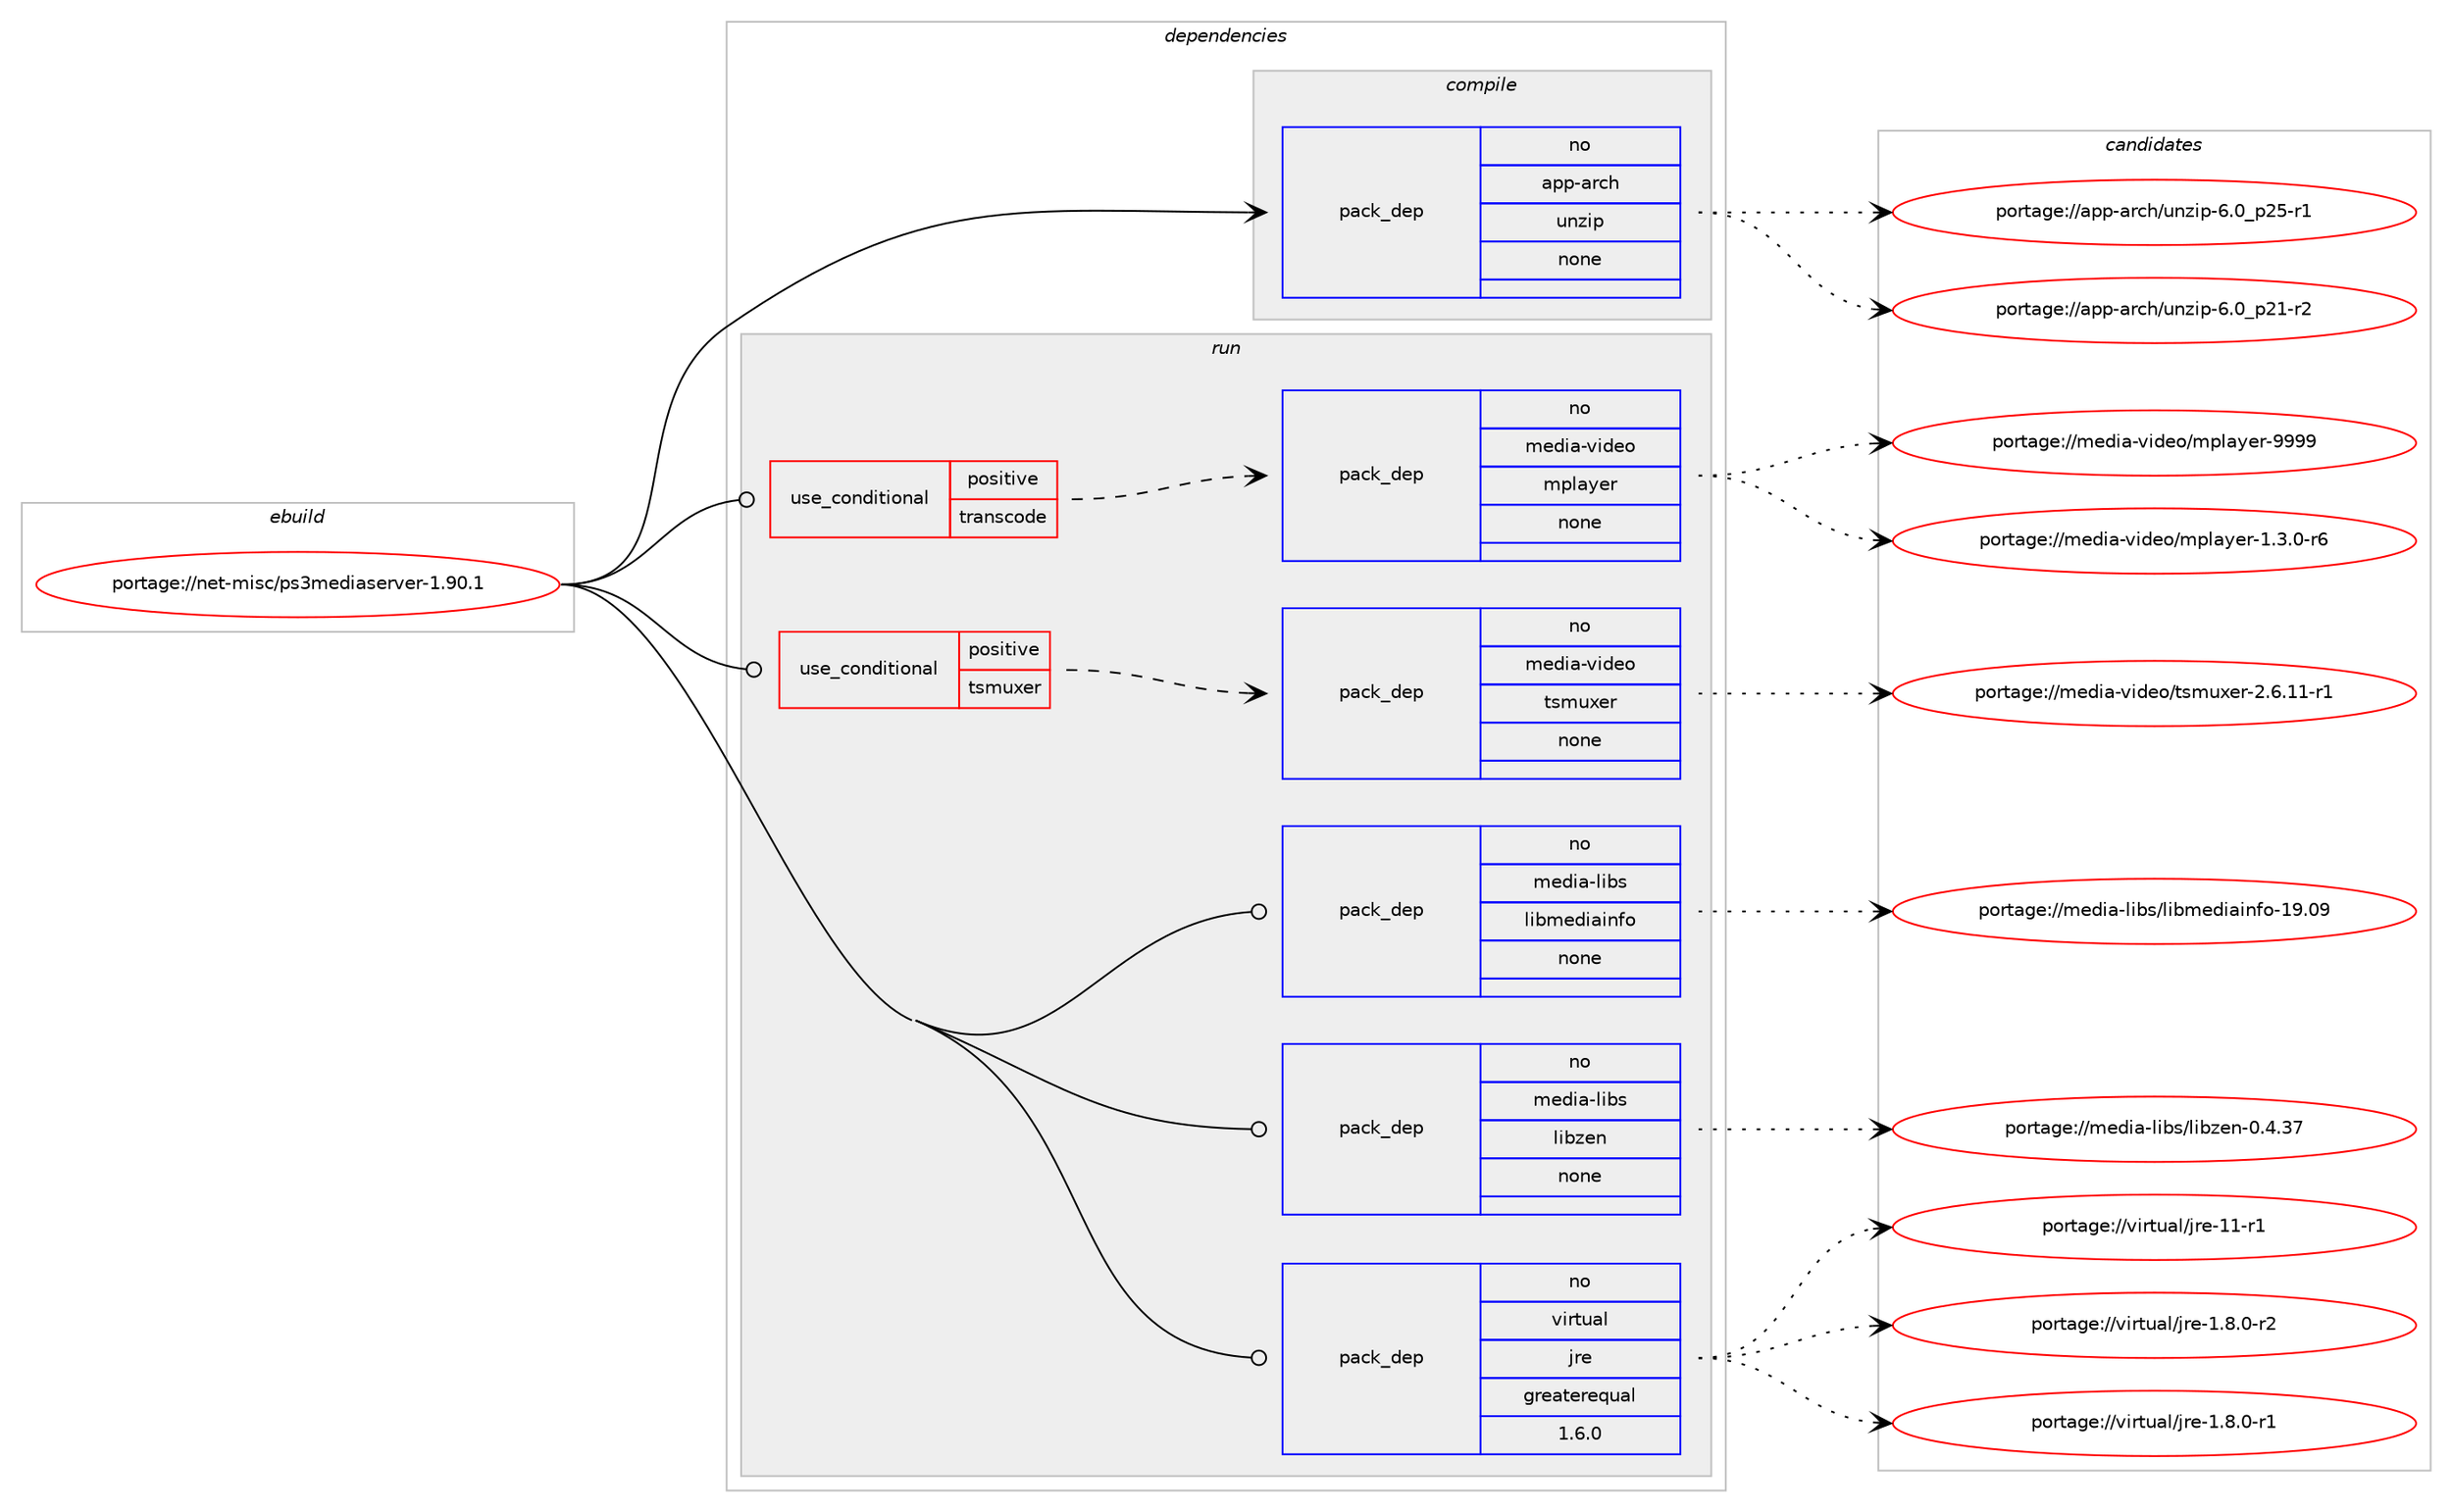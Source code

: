 digraph prolog {

# *************
# Graph options
# *************

newrank=true;
concentrate=true;
compound=true;
graph [rankdir=LR,fontname=Helvetica,fontsize=10,ranksep=1.5];#, ranksep=2.5, nodesep=0.2];
edge  [arrowhead=vee];
node  [fontname=Helvetica,fontsize=10];

# **********
# The ebuild
# **********

subgraph cluster_leftcol {
color=gray;
rank=same;
label=<<i>ebuild</i>>;
id [label="portage://net-misc/ps3mediaserver-1.90.1", color=red, width=4, href="../net-misc/ps3mediaserver-1.90.1.svg"];
}

# ****************
# The dependencies
# ****************

subgraph cluster_midcol {
color=gray;
label=<<i>dependencies</i>>;
subgraph cluster_compile {
fillcolor="#eeeeee";
style=filled;
label=<<i>compile</i>>;
subgraph pack16807 {
dependency20421 [label=<<TABLE BORDER="0" CELLBORDER="1" CELLSPACING="0" CELLPADDING="4" WIDTH="220"><TR><TD ROWSPAN="6" CELLPADDING="30">pack_dep</TD></TR><TR><TD WIDTH="110">no</TD></TR><TR><TD>app-arch</TD></TR><TR><TD>unzip</TD></TR><TR><TD>none</TD></TR><TR><TD></TD></TR></TABLE>>, shape=none, color=blue];
}
id:e -> dependency20421:w [weight=20,style="solid",arrowhead="vee"];
}
subgraph cluster_compileandrun {
fillcolor="#eeeeee";
style=filled;
label=<<i>compile and run</i>>;
}
subgraph cluster_run {
fillcolor="#eeeeee";
style=filled;
label=<<i>run</i>>;
subgraph cond3270 {
dependency20422 [label=<<TABLE BORDER="0" CELLBORDER="1" CELLSPACING="0" CELLPADDING="4"><TR><TD ROWSPAN="3" CELLPADDING="10">use_conditional</TD></TR><TR><TD>positive</TD></TR><TR><TD>transcode</TD></TR></TABLE>>, shape=none, color=red];
subgraph pack16808 {
dependency20423 [label=<<TABLE BORDER="0" CELLBORDER="1" CELLSPACING="0" CELLPADDING="4" WIDTH="220"><TR><TD ROWSPAN="6" CELLPADDING="30">pack_dep</TD></TR><TR><TD WIDTH="110">no</TD></TR><TR><TD>media-video</TD></TR><TR><TD>mplayer</TD></TR><TR><TD>none</TD></TR><TR><TD></TD></TR></TABLE>>, shape=none, color=blue];
}
dependency20422:e -> dependency20423:w [weight=20,style="dashed",arrowhead="vee"];
}
id:e -> dependency20422:w [weight=20,style="solid",arrowhead="odot"];
subgraph cond3271 {
dependency20424 [label=<<TABLE BORDER="0" CELLBORDER="1" CELLSPACING="0" CELLPADDING="4"><TR><TD ROWSPAN="3" CELLPADDING="10">use_conditional</TD></TR><TR><TD>positive</TD></TR><TR><TD>tsmuxer</TD></TR></TABLE>>, shape=none, color=red];
subgraph pack16809 {
dependency20425 [label=<<TABLE BORDER="0" CELLBORDER="1" CELLSPACING="0" CELLPADDING="4" WIDTH="220"><TR><TD ROWSPAN="6" CELLPADDING="30">pack_dep</TD></TR><TR><TD WIDTH="110">no</TD></TR><TR><TD>media-video</TD></TR><TR><TD>tsmuxer</TD></TR><TR><TD>none</TD></TR><TR><TD></TD></TR></TABLE>>, shape=none, color=blue];
}
dependency20424:e -> dependency20425:w [weight=20,style="dashed",arrowhead="vee"];
}
id:e -> dependency20424:w [weight=20,style="solid",arrowhead="odot"];
subgraph pack16810 {
dependency20426 [label=<<TABLE BORDER="0" CELLBORDER="1" CELLSPACING="0" CELLPADDING="4" WIDTH="220"><TR><TD ROWSPAN="6" CELLPADDING="30">pack_dep</TD></TR><TR><TD WIDTH="110">no</TD></TR><TR><TD>media-libs</TD></TR><TR><TD>libmediainfo</TD></TR><TR><TD>none</TD></TR><TR><TD></TD></TR></TABLE>>, shape=none, color=blue];
}
id:e -> dependency20426:w [weight=20,style="solid",arrowhead="odot"];
subgraph pack16811 {
dependency20427 [label=<<TABLE BORDER="0" CELLBORDER="1" CELLSPACING="0" CELLPADDING="4" WIDTH="220"><TR><TD ROWSPAN="6" CELLPADDING="30">pack_dep</TD></TR><TR><TD WIDTH="110">no</TD></TR><TR><TD>media-libs</TD></TR><TR><TD>libzen</TD></TR><TR><TD>none</TD></TR><TR><TD></TD></TR></TABLE>>, shape=none, color=blue];
}
id:e -> dependency20427:w [weight=20,style="solid",arrowhead="odot"];
subgraph pack16812 {
dependency20428 [label=<<TABLE BORDER="0" CELLBORDER="1" CELLSPACING="0" CELLPADDING="4" WIDTH="220"><TR><TD ROWSPAN="6" CELLPADDING="30">pack_dep</TD></TR><TR><TD WIDTH="110">no</TD></TR><TR><TD>virtual</TD></TR><TR><TD>jre</TD></TR><TR><TD>greaterequal</TD></TR><TR><TD>1.6.0</TD></TR></TABLE>>, shape=none, color=blue];
}
id:e -> dependency20428:w [weight=20,style="solid",arrowhead="odot"];
}
}

# **************
# The candidates
# **************

subgraph cluster_choices {
rank=same;
color=gray;
label=<<i>candidates</i>>;

subgraph choice16807 {
color=black;
nodesep=1;
choice9711211245971149910447117110122105112455446489511250534511449 [label="portage://app-arch/unzip-6.0_p25-r1", color=red, width=4,href="../app-arch/unzip-6.0_p25-r1.svg"];
choice9711211245971149910447117110122105112455446489511250494511450 [label="portage://app-arch/unzip-6.0_p21-r2", color=red, width=4,href="../app-arch/unzip-6.0_p21-r2.svg"];
dependency20421:e -> choice9711211245971149910447117110122105112455446489511250534511449:w [style=dotted,weight="100"];
dependency20421:e -> choice9711211245971149910447117110122105112455446489511250494511450:w [style=dotted,weight="100"];
}
subgraph choice16808 {
color=black;
nodesep=1;
choice109101100105974511810510010111147109112108971211011144557575757 [label="portage://media-video/mplayer-9999", color=red, width=4,href="../media-video/mplayer-9999.svg"];
choice109101100105974511810510010111147109112108971211011144549465146484511454 [label="portage://media-video/mplayer-1.3.0-r6", color=red, width=4,href="../media-video/mplayer-1.3.0-r6.svg"];
dependency20423:e -> choice109101100105974511810510010111147109112108971211011144557575757:w [style=dotted,weight="100"];
dependency20423:e -> choice109101100105974511810510010111147109112108971211011144549465146484511454:w [style=dotted,weight="100"];
}
subgraph choice16809 {
color=black;
nodesep=1;
choice109101100105974511810510010111147116115109117120101114455046544649494511449 [label="portage://media-video/tsmuxer-2.6.11-r1", color=red, width=4,href="../media-video/tsmuxer-2.6.11-r1.svg"];
dependency20425:e -> choice109101100105974511810510010111147116115109117120101114455046544649494511449:w [style=dotted,weight="100"];
}
subgraph choice16810 {
color=black;
nodesep=1;
choice109101100105974510810598115471081059810910110010597105110102111454957464857 [label="portage://media-libs/libmediainfo-19.09", color=red, width=4,href="../media-libs/libmediainfo-19.09.svg"];
dependency20426:e -> choice109101100105974510810598115471081059810910110010597105110102111454957464857:w [style=dotted,weight="100"];
}
subgraph choice16811 {
color=black;
nodesep=1;
choice109101100105974510810598115471081059812210111045484652465155 [label="portage://media-libs/libzen-0.4.37", color=red, width=4,href="../media-libs/libzen-0.4.37.svg"];
dependency20427:e -> choice109101100105974510810598115471081059812210111045484652465155:w [style=dotted,weight="100"];
}
subgraph choice16812 {
color=black;
nodesep=1;
choice11810511411611797108471061141014549494511449 [label="portage://virtual/jre-11-r1", color=red, width=4,href="../virtual/jre-11-r1.svg"];
choice11810511411611797108471061141014549465646484511450 [label="portage://virtual/jre-1.8.0-r2", color=red, width=4,href="../virtual/jre-1.8.0-r2.svg"];
choice11810511411611797108471061141014549465646484511449 [label="portage://virtual/jre-1.8.0-r1", color=red, width=4,href="../virtual/jre-1.8.0-r1.svg"];
dependency20428:e -> choice11810511411611797108471061141014549494511449:w [style=dotted,weight="100"];
dependency20428:e -> choice11810511411611797108471061141014549465646484511450:w [style=dotted,weight="100"];
dependency20428:e -> choice11810511411611797108471061141014549465646484511449:w [style=dotted,weight="100"];
}
}

}
